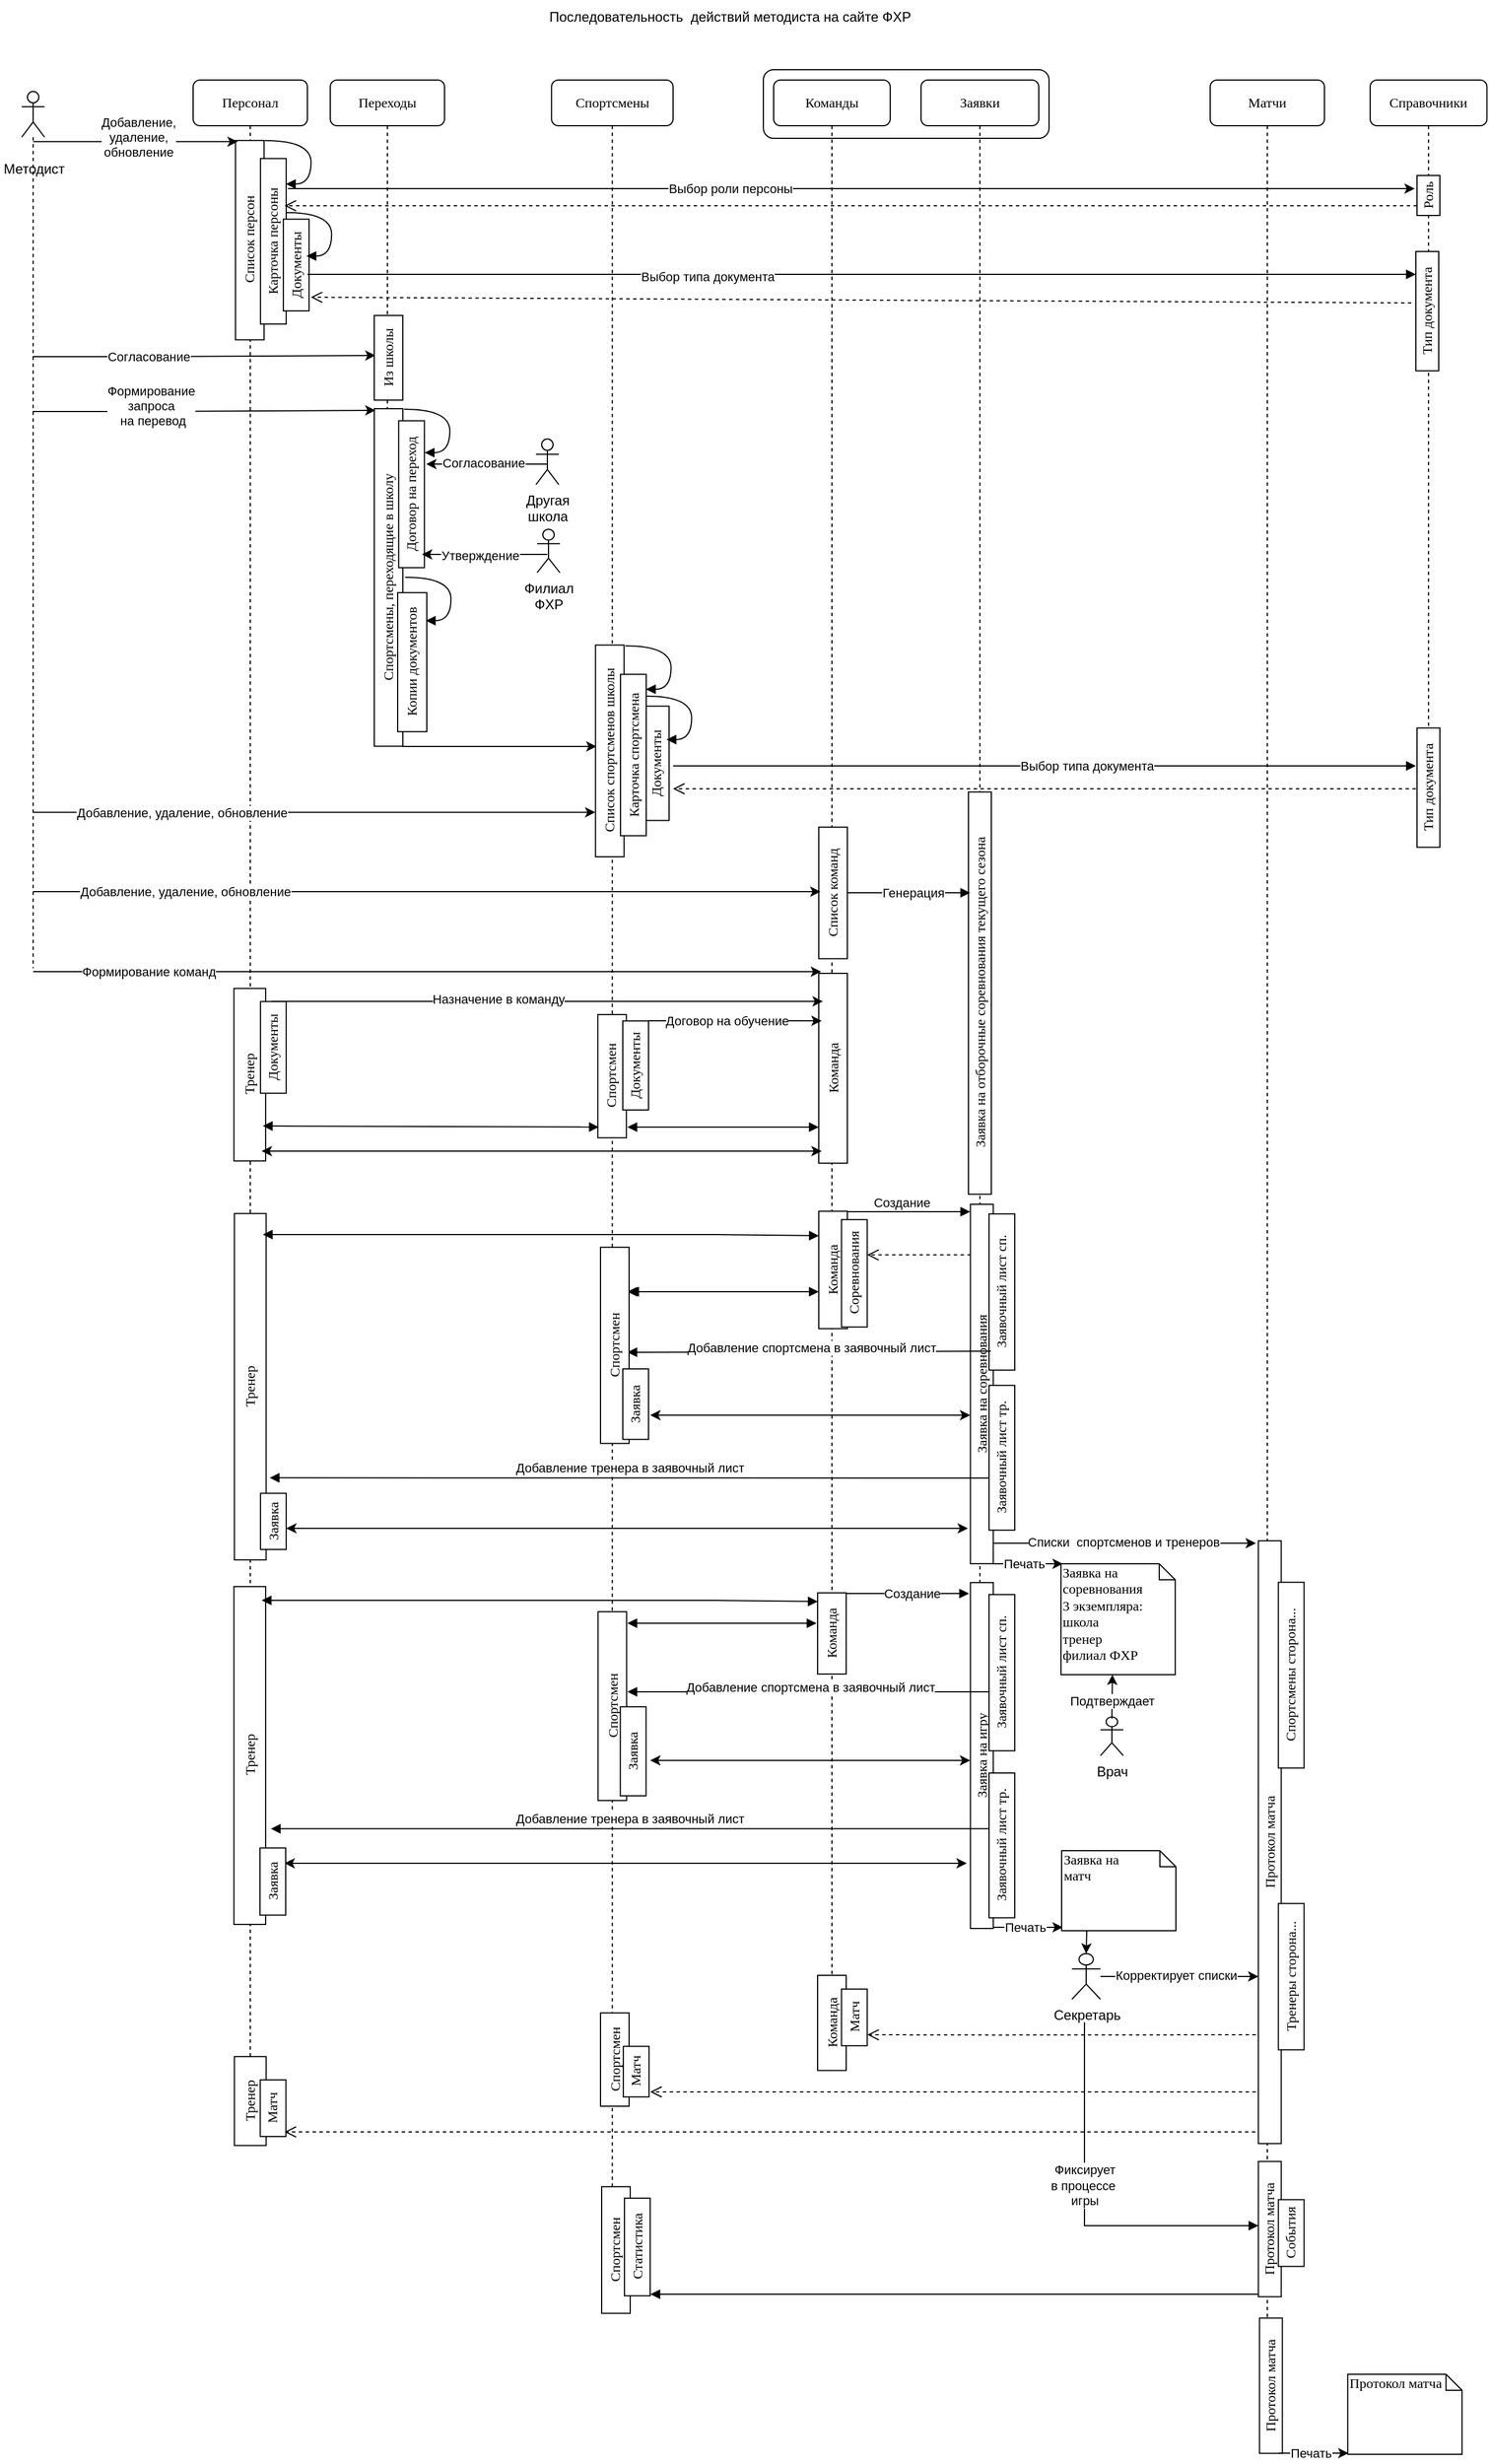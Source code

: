 <mxfile version="22.0.1" type="github">
  <diagram name="Page-1" id="13e1069c-82ec-6db2-03f1-153e76fe0fe0">
    <mxGraphModel dx="2134" dy="734" grid="1" gridSize="10" guides="1" tooltips="1" connect="1" arrows="1" fold="1" page="1" pageScale="1" pageWidth="1100" pageHeight="850" background="none" math="0" shadow="0">
      <root>
        <mxCell id="0" />
        <mxCell id="1" parent="0" />
        <mxCell id="9SHDzmh_qrSMF86yC2MF-197" value="" style="rounded=1;whiteSpace=wrap;html=1;" vertex="1" parent="1">
          <mxGeometry x="-31" y="82" width="250" height="60" as="geometry" />
        </mxCell>
        <mxCell id="7baba1c4bc27f4b0-4" value="Команды" style="shape=umlLifeline;perimeter=lifelinePerimeter;whiteSpace=wrap;html=1;container=1;collapsible=0;recursiveResize=0;outlineConnect=0;rounded=1;shadow=0;comic=0;labelBackgroundColor=none;strokeWidth=1;fontFamily=Verdana;fontSize=12;align=center;" parent="1" vertex="1">
          <mxGeometry x="-22" y="91" width="102" height="1737" as="geometry" />
        </mxCell>
        <mxCell id="7baba1c4bc27f4b0-22" value="Команда" style="html=1;points=[];perimeter=orthogonalPerimeter;rounded=0;shadow=0;comic=0;labelBackgroundColor=none;strokeWidth=1;fontFamily=Verdana;fontSize=12;align=center;direction=north;rotation=-90;" parent="7baba1c4bc27f4b0-4" vertex="1">
          <mxGeometry x="-31.04" y="852.03" width="166.09" height="25" as="geometry" />
        </mxCell>
        <mxCell id="9SHDzmh_qrSMF86yC2MF-105" value="Список команд" style="html=1;points=[];perimeter=orthogonalPerimeter;rounded=0;shadow=0;comic=0;labelBackgroundColor=none;strokeWidth=1;fontFamily=Verdana;fontSize=12;align=center;direction=north;rotation=-90;" vertex="1" parent="7baba1c4bc27f4b0-4">
          <mxGeometry x="-5.52" y="698.64" width="115.07" height="25" as="geometry" />
        </mxCell>
        <mxCell id="9SHDzmh_qrSMF86yC2MF-112" value="Команда" style="html=1;points=[];perimeter=orthogonalPerimeter;rounded=0;shadow=0;comic=0;labelBackgroundColor=none;strokeWidth=1;fontFamily=Verdana;fontSize=12;align=center;direction=north;rotation=-90;" vertex="1" parent="7baba1c4bc27f4b0-4">
          <mxGeometry x="0.66" y="1028.45" width="102.7" height="25" as="geometry" />
        </mxCell>
        <mxCell id="9SHDzmh_qrSMF86yC2MF-113" value="Создание" style="html=1;verticalAlign=bottom;endArrow=block;curved=0;rounded=0;" edge="1" parent="7baba1c4bc27f4b0-4">
          <mxGeometry x="-0.111" y="-1" width="80" relative="1" as="geometry">
            <mxPoint x="64" y="990" as="sourcePoint" />
            <mxPoint x="172" y="990" as="targetPoint" />
            <mxPoint as="offset" />
          </mxGeometry>
        </mxCell>
        <mxCell id="9SHDzmh_qrSMF86yC2MF-124" value="" style="endArrow=classic;startArrow=classic;html=1;rounded=0;" edge="1" parent="7baba1c4bc27f4b0-4">
          <mxGeometry width="50" height="50" relative="1" as="geometry">
            <mxPoint x="-108" y="1168" as="sourcePoint" />
            <mxPoint x="172" y="1168" as="targetPoint" />
          </mxGeometry>
        </mxCell>
        <mxCell id="9SHDzmh_qrSMF86yC2MF-126" value="" style="endArrow=classic;startArrow=classic;html=1;rounded=0;" edge="1" parent="7baba1c4bc27f4b0-4">
          <mxGeometry width="50" height="50" relative="1" as="geometry">
            <mxPoint x="-426.555" y="1267" as="sourcePoint" />
            <mxPoint x="170" y="1267" as="targetPoint" />
          </mxGeometry>
        </mxCell>
        <mxCell id="9SHDzmh_qrSMF86yC2MF-131" value="Команда" style="html=1;points=[];perimeter=orthogonalPerimeter;rounded=0;shadow=0;comic=0;labelBackgroundColor=none;strokeWidth=1;fontFamily=Verdana;fontSize=12;align=center;direction=north;rotation=-90;" vertex="1" parent="7baba1c4bc27f4b0-4">
          <mxGeometry x="15.47" y="1346.44" width="71.04" height="25" as="geometry" />
        </mxCell>
        <mxCell id="9SHDzmh_qrSMF86yC2MF-133" value="Создание" style="html=1;verticalAlign=bottom;endArrow=block;curved=0;rounded=0;" edge="1" parent="7baba1c4bc27f4b0-4">
          <mxGeometry x="0.074" y="-9" width="80" relative="1" as="geometry">
            <mxPoint x="63" y="1324" as="sourcePoint" />
            <mxPoint x="171" y="1324" as="targetPoint" />
            <mxPoint as="offset" />
          </mxGeometry>
        </mxCell>
        <mxCell id="9SHDzmh_qrSMF86yC2MF-164" value="Команда" style="html=1;points=[];perimeter=orthogonalPerimeter;rounded=0;shadow=0;comic=0;labelBackgroundColor=none;strokeWidth=1;fontFamily=Verdana;fontSize=12;align=center;direction=north;rotation=-90;" vertex="1" parent="7baba1c4bc27f4b0-4">
          <mxGeometry x="9.37" y="1687.12" width="83.25" height="25" as="geometry" />
        </mxCell>
        <mxCell id="9SHDzmh_qrSMF86yC2MF-165" value="&lt;div style=&quot;direction: ltr;&quot;&gt;&lt;span style=&quot;background-color: initial;&quot;&gt;Матч&lt;/span&gt;&lt;/div&gt;" style="html=1;points=[];perimeter=orthogonalPerimeter;rounded=0;shadow=0;comic=0;labelBackgroundColor=none;strokeWidth=1;fontFamily=Verdana;fontSize=12;align=center;direction=west;rotation=-90;" vertex="1" parent="7baba1c4bc27f4b0-4">
          <mxGeometry x="45.84" y="1683.59" width="49.55" height="22.5" as="geometry" />
        </mxCell>
        <mxCell id="9SHDzmh_qrSMF86yC2MF-178" value="" style="html=1;verticalAlign=bottom;endArrow=block;curved=0;rounded=0;" edge="1" parent="7baba1c4bc27f4b0-4" source="7baba1c4bc27f4b0-5">
          <mxGeometry width="80" relative="1" as="geometry">
            <mxPoint x="45.84" y="1937" as="sourcePoint" />
            <mxPoint x="-107.845" y="1937" as="targetPoint" />
          </mxGeometry>
        </mxCell>
        <mxCell id="9SHDzmh_qrSMF86yC2MF-179" value="&lt;div style=&quot;direction: ltr;&quot;&gt;&lt;span style=&quot;background-color: initial;&quot;&gt;Соревнования&lt;/span&gt;&lt;/div&gt;" style="html=1;points=[];perimeter=orthogonalPerimeter;rounded=0;shadow=0;comic=0;labelBackgroundColor=none;strokeWidth=1;fontFamily=Verdana;fontSize=12;align=center;direction=west;rotation=-90;" vertex="1" parent="7baba1c4bc27f4b0-4">
          <mxGeometry x="23.64" y="1032.64" width="93.96" height="22.5" as="geometry" />
        </mxCell>
        <mxCell id="9SHDzmh_qrSMF86yC2MF-190" value="" style="html=1;verticalAlign=bottom;endArrow=open;dashed=1;endSize=8;curved=0;rounded=0;" edge="1" parent="7baba1c4bc27f4b0-4" target="9SHDzmh_qrSMF86yC2MF-179">
          <mxGeometry relative="1" as="geometry">
            <mxPoint x="172.62" y="1027.79" as="sourcePoint" />
            <mxPoint x="92.62" y="1027.79" as="targetPoint" />
          </mxGeometry>
        </mxCell>
        <mxCell id="7baba1c4bc27f4b0-5" value="Матчи" style="shape=umlLifeline;perimeter=lifelinePerimeter;whiteSpace=wrap;html=1;container=1;collapsible=0;recursiveResize=0;outlineConnect=0;rounded=1;shadow=0;comic=0;labelBackgroundColor=none;strokeWidth=1;fontFamily=Verdana;fontSize=12;align=center;" parent="1" vertex="1">
          <mxGeometry x="360" y="91" width="100" height="2047" as="geometry" />
        </mxCell>
        <mxCell id="9SHDzmh_qrSMF86yC2MF-148" value="Протокол матча" style="html=1;points=[];perimeter=orthogonalPerimeter;rounded=0;shadow=0;comic=0;labelBackgroundColor=none;strokeWidth=1;fontFamily=Verdana;fontSize=12;align=center;rotation=-90;" vertex="1" parent="7baba1c4bc27f4b0-5">
          <mxGeometry x="-211.47" y="1531.54" width="527.31" height="20" as="geometry" />
        </mxCell>
        <mxCell id="9SHDzmh_qrSMF86yC2MF-149" value="&lt;div style=&quot;direction: ltr;&quot;&gt;&lt;span style=&quot;background-color: initial;&quot;&gt;Тренеры сторона...&lt;/span&gt;&lt;/div&gt;" style="html=1;points=[];perimeter=orthogonalPerimeter;rounded=0;shadow=0;comic=0;labelBackgroundColor=none;strokeWidth=1;fontFamily=Verdana;fontSize=12;align=center;direction=west;rotation=-90;" vertex="1" parent="7baba1c4bc27f4b0-5">
          <mxGeometry x="6.94" y="1647.94" width="128" height="22.5" as="geometry" />
        </mxCell>
        <mxCell id="9SHDzmh_qrSMF86yC2MF-150" value="&lt;div style=&quot;direction: ltr;&quot;&gt;Спортсмены сторона...&lt;/div&gt;" style="html=1;points=[];perimeter=orthogonalPerimeter;rounded=0;shadow=0;comic=0;labelBackgroundColor=none;strokeWidth=1;fontFamily=Verdana;fontSize=12;align=center;direction=west;rotation=-90;" vertex="1" parent="7baba1c4bc27f4b0-5">
          <mxGeometry x="-10.3" y="1384.18" width="162.47" height="22.5" as="geometry" />
        </mxCell>
        <mxCell id="9SHDzmh_qrSMF86yC2MF-173" value="Протокол матча" style="html=1;points=[];perimeter=orthogonalPerimeter;rounded=0;shadow=0;comic=0;labelBackgroundColor=none;strokeWidth=1;fontFamily=Verdana;fontSize=12;align=center;rotation=-90;" vertex="1" parent="7baba1c4bc27f4b0-5">
          <mxGeometry x="-6.99" y="1870.01" width="118.37" height="20" as="geometry" />
        </mxCell>
        <mxCell id="9SHDzmh_qrSMF86yC2MF-174" value="&lt;div style=&quot;direction: ltr;&quot;&gt;&lt;span style=&quot;background-color: initial;&quot;&gt;События&lt;/span&gt;&lt;/div&gt;" style="html=1;points=[];perimeter=orthogonalPerimeter;rounded=0;shadow=0;comic=0;labelBackgroundColor=none;strokeWidth=1;fontFamily=Verdana;fontSize=12;align=center;direction=west;rotation=-90;" vertex="1" parent="7baba1c4bc27f4b0-5">
          <mxGeometry x="41.74" y="1872.21" width="58.41" height="22.5" as="geometry" />
        </mxCell>
        <mxCell id="9SHDzmh_qrSMF86yC2MF-191" value="Протокол матча" style="html=1;points=[];perimeter=orthogonalPerimeter;rounded=0;shadow=0;comic=0;labelBackgroundColor=none;strokeWidth=1;fontFamily=Verdana;fontSize=12;align=center;rotation=-90;" vertex="1" parent="7baba1c4bc27f4b0-5">
          <mxGeometry x="-6.0" y="2007" width="118.37" height="20" as="geometry" />
        </mxCell>
        <mxCell id="7baba1c4bc27f4b0-6" value="Справочники" style="shape=umlLifeline;perimeter=lifelinePerimeter;whiteSpace=wrap;html=1;container=1;collapsible=0;recursiveResize=0;outlineConnect=0;rounded=1;shadow=0;comic=0;labelBackgroundColor=none;strokeWidth=1;fontFamily=Verdana;fontSize=12;align=center;" parent="1" vertex="1">
          <mxGeometry x="500" y="91" width="102.2" height="667" as="geometry" />
        </mxCell>
        <mxCell id="9SHDzmh_qrSMF86yC2MF-11" value="Роль" style="html=1;points=[];perimeter=orthogonalPerimeter;rounded=0;shadow=0;comic=0;labelBackgroundColor=none;strokeWidth=1;fontFamily=Verdana;fontSize=12;align=center;rotation=-90;" vertex="1" parent="7baba1c4bc27f4b0-6">
          <mxGeometry x="33.5" y="91" width="35" height="20" as="geometry" />
        </mxCell>
        <mxCell id="9SHDzmh_qrSMF86yC2MF-96" value="Тип документа" style="html=1;points=[];perimeter=orthogonalPerimeter;rounded=0;shadow=0;comic=0;labelBackgroundColor=none;strokeWidth=1;fontFamily=Verdana;fontSize=12;align=center;rotation=-90;" vertex="1" parent="7baba1c4bc27f4b0-6">
          <mxGeometry x="-2.18" y="192.2" width="104.38" height="20" as="geometry" />
        </mxCell>
        <mxCell id="7baba1c4bc27f4b0-8" value="Персонал" style="shape=umlLifeline;perimeter=lifelinePerimeter;whiteSpace=wrap;html=1;container=1;collapsible=0;recursiveResize=0;outlineConnect=0;rounded=1;shadow=0;comic=0;labelBackgroundColor=none;strokeWidth=1;fontFamily=Verdana;fontSize=12;align=center;" parent="1" vertex="1">
          <mxGeometry x="-530" y="91" width="100" height="1797" as="geometry" />
        </mxCell>
        <mxCell id="9SHDzmh_qrSMF86yC2MF-28" value="&lt;div style=&quot;direction: ltr;&quot;&gt;&lt;span style=&quot;background-color: initial;&quot;&gt;Список персон&lt;/span&gt;&lt;/div&gt;" style="html=1;points=[];perimeter=orthogonalPerimeter;rounded=0;shadow=0;comic=0;labelBackgroundColor=none;strokeWidth=1;fontFamily=Verdana;fontSize=12;align=center;direction=west;rotation=-90;" vertex="1" parent="7baba1c4bc27f4b0-8">
          <mxGeometry x="-37.6" y="127.58" width="174.38" height="25" as="geometry" />
        </mxCell>
        <mxCell id="9SHDzmh_qrSMF86yC2MF-29" value="&lt;div style=&quot;direction: ltr;&quot;&gt;&lt;span style=&quot;background-color: initial;&quot;&gt;Карточка персоны&lt;/span&gt;&lt;/div&gt;" style="html=1;points=[];perimeter=orthogonalPerimeter;rounded=0;shadow=0;comic=0;labelBackgroundColor=none;strokeWidth=1;fontFamily=Verdana;fontSize=12;align=center;direction=west;rotation=-90;" vertex="1" parent="7baba1c4bc27f4b0-8">
          <mxGeometry x="-2.19" y="129.82" width="144.76" height="22.5" as="geometry" />
        </mxCell>
        <mxCell id="9SHDzmh_qrSMF86yC2MF-30" value="&lt;div style=&quot;direction: ltr;&quot;&gt;&lt;span style=&quot;background-color: initial;&quot;&gt;Документы&lt;/span&gt;&lt;/div&gt;" style="html=1;points=[];perimeter=orthogonalPerimeter;rounded=0;shadow=0;comic=0;labelBackgroundColor=none;strokeWidth=1;fontFamily=Verdana;fontSize=12;align=center;direction=west;rotation=-90;" vertex="1" parent="7baba1c4bc27f4b0-8">
          <mxGeometry x="50.1" y="150.6" width="80.2" height="22.5" as="geometry" />
        </mxCell>
        <mxCell id="9SHDzmh_qrSMF86yC2MF-31" value="" style="html=1;verticalAlign=bottom;endArrow=block;labelBackgroundColor=none;fontFamily=Verdana;fontSize=12;elbow=vertical;edgeStyle=orthogonalEdgeStyle;curved=1;" edge="1" parent="7baba1c4bc27f4b0-8">
          <mxGeometry relative="1" as="geometry">
            <mxPoint x="62.82" y="53" as="sourcePoint" />
            <mxPoint x="81.2" y="91" as="targetPoint" />
            <Array as="points">
              <mxPoint x="103.2" y="53" />
              <mxPoint x="103.2" y="91" />
            </Array>
          </mxGeometry>
        </mxCell>
        <mxCell id="9SHDzmh_qrSMF86yC2MF-32" value="" style="html=1;verticalAlign=bottom;endArrow=block;labelBackgroundColor=none;fontFamily=Verdana;fontSize=12;elbow=vertical;edgeStyle=orthogonalEdgeStyle;curved=1;" edge="1" parent="7baba1c4bc27f4b0-8">
          <mxGeometry relative="1" as="geometry">
            <mxPoint x="81.2" y="116" as="sourcePoint" />
            <mxPoint x="99.2" y="154" as="targetPoint" />
            <Array as="points">
              <mxPoint x="121.2" y="116" />
              <mxPoint x="121.2" y="154" />
            </Array>
          </mxGeometry>
        </mxCell>
        <mxCell id="9SHDzmh_qrSMF86yC2MF-8" value="" style="endArrow=classic;html=1;rounded=0;entryX=0.258;entryY=1.18;entryDx=0;entryDy=0;entryPerimeter=0;" edge="1" parent="7baba1c4bc27f4b0-8">
          <mxGeometry width="50" height="50" relative="1" as="geometry">
            <mxPoint x="-140.5" y="242" as="sourcePoint" />
            <mxPoint x="159.58" y="240.974" as="targetPoint" />
            <Array as="points">
              <mxPoint x="-54.43" y="242" />
            </Array>
          </mxGeometry>
        </mxCell>
        <mxCell id="9SHDzmh_qrSMF86yC2MF-9" value="Согласование" style="edgeLabel;html=1;align=center;verticalAlign=middle;resizable=0;points=[];" vertex="1" connectable="0" parent="9SHDzmh_qrSMF86yC2MF-8">
          <mxGeometry x="-0.572" y="1" relative="1" as="geometry">
            <mxPoint x="37" y="1" as="offset" />
          </mxGeometry>
        </mxCell>
        <mxCell id="7baba1c4bc27f4b0-37" value="Тренер" style="html=1;points=[];perimeter=orthogonalPerimeter;rounded=0;shadow=0;comic=0;labelBackgroundColor=none;strokeWidth=1;fontFamily=Verdana;fontSize=12;align=center;rotation=-90;" parent="7baba1c4bc27f4b0-8" vertex="1">
          <mxGeometry x="-25.86" y="856.28" width="150.91" height="27.73" as="geometry" />
        </mxCell>
        <mxCell id="9SHDzmh_qrSMF86yC2MF-116" value="Тренер" style="html=1;points=[];perimeter=orthogonalPerimeter;rounded=0;shadow=0;comic=0;labelBackgroundColor=none;strokeWidth=1;fontFamily=Verdana;fontSize=12;align=center;rotation=-90;" vertex="1" parent="7baba1c4bc27f4b0-8">
          <mxGeometry x="-101.49" y="1129.24" width="302.97" height="27.73" as="geometry" />
        </mxCell>
        <mxCell id="9SHDzmh_qrSMF86yC2MF-125" value="&lt;div style=&quot;direction: ltr;&quot;&gt;&lt;span style=&quot;background-color: initial;&quot;&gt;Заявка&lt;/span&gt;&lt;/div&gt;" style="html=1;points=[];perimeter=orthogonalPerimeter;rounded=0;shadow=0;comic=0;labelBackgroundColor=none;strokeWidth=1;fontFamily=Verdana;fontSize=12;align=center;direction=west;rotation=-90;" vertex="1" parent="7baba1c4bc27f4b0-8">
          <mxGeometry x="45.63" y="1249.63" width="49.13" height="22.5" as="geometry" />
        </mxCell>
        <mxCell id="9SHDzmh_qrSMF86yC2MF-168" value="Тренер" style="html=1;points=[];perimeter=orthogonalPerimeter;rounded=0;shadow=0;comic=0;labelBackgroundColor=none;strokeWidth=1;fontFamily=Verdana;fontSize=12;align=center;rotation=-90;" vertex="1" parent="7baba1c4bc27f4b0-8">
          <mxGeometry x="11.12" y="1754.12" width="77.77" height="27.73" as="geometry" />
        </mxCell>
        <mxCell id="9SHDzmh_qrSMF86yC2MF-169" value="&lt;div style=&quot;direction: ltr;&quot;&gt;&lt;span style=&quot;background-color: initial;&quot;&gt;Матч&lt;/span&gt;&lt;/div&gt;" style="html=1;points=[];perimeter=orthogonalPerimeter;rounded=0;shadow=0;comic=0;labelBackgroundColor=none;strokeWidth=1;fontFamily=Verdana;fontSize=12;align=center;direction=west;rotation=-90;" vertex="1" parent="7baba1c4bc27f4b0-8">
          <mxGeometry x="45.21" y="1763" width="49.55" height="22.5" as="geometry" />
        </mxCell>
        <mxCell id="9SHDzmh_qrSMF86yC2MF-10" value="" style="endArrow=classic;html=1;rounded=0;entryX=0.671;entryY=-0.1;entryDx=0;entryDy=0;entryPerimeter=0;" edge="1" parent="1" target="9SHDzmh_qrSMF86yC2MF-11">
          <mxGeometry width="50" height="50" relative="1" as="geometry">
            <mxPoint x="-447" y="186" as="sourcePoint" />
            <mxPoint x="213" y="186" as="targetPoint" />
            <Array as="points">
              <mxPoint x="-253" y="186" />
            </Array>
          </mxGeometry>
        </mxCell>
        <mxCell id="9SHDzmh_qrSMF86yC2MF-199" value="Выбор роли персоны" style="edgeLabel;html=1;align=center;verticalAlign=middle;resizable=0;points=[];" vertex="1" connectable="0" parent="9SHDzmh_qrSMF86yC2MF-10">
          <mxGeometry x="-0.215" relative="1" as="geometry">
            <mxPoint as="offset" />
          </mxGeometry>
        </mxCell>
        <mxCell id="9SHDzmh_qrSMF86yC2MF-5" value="" style="endArrow=classic;html=1;rounded=0;entryX=0.006;entryY=0.923;entryDx=0;entryDy=0;entryPerimeter=0;" edge="1" parent="1" source="9SHDzmh_qrSMF86yC2MF-56" target="9SHDzmh_qrSMF86yC2MF-28">
          <mxGeometry width="50" height="50" relative="1" as="geometry">
            <mxPoint x="-790" y="291" as="sourcePoint" />
            <mxPoint x="-500" y="145.71" as="targetPoint" />
          </mxGeometry>
        </mxCell>
        <mxCell id="9SHDzmh_qrSMF86yC2MF-6" value="Добавление,&lt;br&gt;удаление,&lt;br&gt;обновление" style="edgeLabel;html=1;align=center;verticalAlign=middle;resizable=0;points=[];" vertex="1" connectable="0" parent="9SHDzmh_qrSMF86yC2MF-5">
          <mxGeometry x="-0.572" y="1" relative="1" as="geometry">
            <mxPoint x="53" y="-3" as="offset" />
          </mxGeometry>
        </mxCell>
        <mxCell id="7baba1c4bc27f4b0-2" value="Переходы" style="shape=umlLifeline;perimeter=lifelinePerimeter;whiteSpace=wrap;html=1;container=1;collapsible=0;recursiveResize=0;outlineConnect=0;rounded=1;shadow=0;comic=0;labelBackgroundColor=none;strokeWidth=1;fontFamily=Verdana;fontSize=12;align=center;" parent="1" vertex="1">
          <mxGeometry x="-410" y="91" width="100" height="580" as="geometry" />
        </mxCell>
        <mxCell id="7baba1c4bc27f4b0-10" value="&lt;div style=&quot;direction: ltr;&quot;&gt;&lt;span style=&quot;background-color: initial;&quot;&gt;Спортсмены, переходящие в школу&lt;/span&gt;&lt;/div&gt;" style="html=1;points=[];perimeter=orthogonalPerimeter;rounded=0;shadow=0;comic=0;labelBackgroundColor=none;strokeWidth=1;fontFamily=Verdana;fontSize=12;align=center;direction=west;rotation=-90;" parent="7baba1c4bc27f4b0-2" vertex="1">
          <mxGeometry x="-96.6" y="422.66" width="295.26" height="25" as="geometry" />
        </mxCell>
        <mxCell id="9SHDzmh_qrSMF86yC2MF-18" value="&lt;div style=&quot;direction: ltr;&quot;&gt;&lt;span style=&quot;background-color: initial;&quot;&gt;Договор на переход&lt;/span&gt;&lt;/div&gt;" style="html=1;points=[];perimeter=orthogonalPerimeter;rounded=0;shadow=0;comic=0;labelBackgroundColor=none;strokeWidth=1;fontFamily=Verdana;fontSize=12;align=center;direction=west;rotation=-90;" vertex="1" parent="7baba1c4bc27f4b0-2">
          <mxGeometry x="6.88" y="351.13" width="128.5" height="22.5" as="geometry" />
        </mxCell>
        <mxCell id="9SHDzmh_qrSMF86yC2MF-48" value="&lt;div style=&quot;direction: ltr;&quot;&gt;&lt;span style=&quot;background-color: initial;&quot;&gt;Из школы&lt;/span&gt;&lt;/div&gt;" style="html=1;points=[];perimeter=orthogonalPerimeter;rounded=0;shadow=0;comic=0;labelBackgroundColor=none;strokeWidth=1;fontFamily=Verdana;fontSize=12;align=center;direction=west;rotation=-90;" vertex="1" parent="7baba1c4bc27f4b0-2">
          <mxGeometry x="13.97" y="230.49" width="74.07" height="25" as="geometry" />
        </mxCell>
        <mxCell id="9SHDzmh_qrSMF86yC2MF-20" value="&lt;div style=&quot;direction: ltr;&quot;&gt;&lt;span style=&quot;background-color: initial;&quot;&gt;Копии&amp;nbsp;&lt;/span&gt;&lt;span style=&quot;background-color: initial;&quot;&gt;документов&lt;/span&gt;&lt;/div&gt;" style="html=1;points=[];perimeter=orthogonalPerimeter;rounded=0;shadow=0;comic=0;labelBackgroundColor=none;strokeWidth=1;fontFamily=Verdana;fontSize=12;align=center;direction=west;rotation=-90;" vertex="1" parent="7baba1c4bc27f4b0-2">
          <mxGeometry x="10.93" y="496.51" width="121.63" height="25.49" as="geometry" />
        </mxCell>
        <mxCell id="9SHDzmh_qrSMF86yC2MF-26" value="" style="html=1;verticalAlign=bottom;endArrow=block;labelBackgroundColor=none;fontFamily=Verdana;fontSize=12;elbow=vertical;edgeStyle=orthogonalEdgeStyle;curved=1;" edge="1" parent="1">
          <mxGeometry relative="1" as="geometry">
            <mxPoint x="-345.37" y="379" as="sourcePoint" />
            <mxPoint x="-327.37" y="417" as="targetPoint" />
            <Array as="points">
              <mxPoint x="-305.37" y="379" />
              <mxPoint x="-305.37" y="417" />
            </Array>
          </mxGeometry>
        </mxCell>
        <mxCell id="9SHDzmh_qrSMF86yC2MF-27" value="" style="html=1;verticalAlign=bottom;endArrow=block;labelBackgroundColor=none;fontFamily=Verdana;fontSize=12;elbow=vertical;edgeStyle=orthogonalEdgeStyle;curved=1;" edge="1" parent="1">
          <mxGeometry relative="1" as="geometry">
            <mxPoint x="-344.37" y="526" as="sourcePoint" />
            <mxPoint x="-326.37" y="564" as="targetPoint" />
            <Array as="points">
              <mxPoint x="-304.37" y="526" />
              <mxPoint x="-304.37" y="564" />
            </Array>
          </mxGeometry>
        </mxCell>
        <mxCell id="9SHDzmh_qrSMF86yC2MF-56" value="" style="shape=umlLifeline;perimeter=lifelinePerimeter;whiteSpace=wrap;html=1;container=1;dropTarget=0;collapsible=0;recursiveResize=0;outlineConnect=0;portConstraint=eastwest;newEdgeStyle={&quot;curved&quot;:0,&quot;rounded&quot;:0};participant=umlActor;" vertex="1" parent="1">
          <mxGeometry x="-680" y="101" width="20" height="767" as="geometry" />
        </mxCell>
        <mxCell id="9SHDzmh_qrSMF86yC2MF-53" value="" style="endArrow=classic;html=1;rounded=0;entryX=0.258;entryY=1.18;entryDx=0;entryDy=0;entryPerimeter=0;" edge="1" parent="1">
          <mxGeometry width="50" height="50" relative="1" as="geometry">
            <mxPoint x="-670.5" y="381" as="sourcePoint" />
            <mxPoint x="-370.42" y="379.974" as="targetPoint" />
            <Array as="points">
              <mxPoint x="-584.43" y="381" />
            </Array>
          </mxGeometry>
        </mxCell>
        <mxCell id="9SHDzmh_qrSMF86yC2MF-54" value="Формирование&lt;br&gt;запроса&lt;br&gt;&amp;nbsp;на перевод" style="edgeLabel;html=1;align=center;verticalAlign=middle;resizable=0;points=[];" vertex="1" connectable="0" parent="9SHDzmh_qrSMF86yC2MF-53">
          <mxGeometry x="-0.572" y="1" relative="1" as="geometry">
            <mxPoint x="39" y="-4" as="offset" />
          </mxGeometry>
        </mxCell>
        <mxCell id="9SHDzmh_qrSMF86yC2MF-57" style="edgeStyle=orthogonalEdgeStyle;rounded=0;orthogonalLoop=1;jettySize=auto;html=1;exitX=0.5;exitY=0.5;exitDx=0;exitDy=0;exitPerimeter=0;" edge="1" parent="1" source="9SHDzmh_qrSMF86yC2MF-2">
          <mxGeometry relative="1" as="geometry">
            <mxPoint x="-220" y="411" as="sourcePoint" />
            <mxPoint x="-326" y="427" as="targetPoint" />
            <Array as="points">
              <mxPoint x="-220" y="427" />
            </Array>
          </mxGeometry>
        </mxCell>
        <mxCell id="9SHDzmh_qrSMF86yC2MF-62" value="Согласование" style="edgeLabel;html=1;align=center;verticalAlign=middle;resizable=0;points=[];" vertex="1" connectable="0" parent="9SHDzmh_qrSMF86yC2MF-57">
          <mxGeometry x="0.189" relative="1" as="geometry">
            <mxPoint x="6" y="-1" as="offset" />
          </mxGeometry>
        </mxCell>
        <mxCell id="9SHDzmh_qrSMF86yC2MF-63" value="" style="edgeStyle=orthogonalEdgeStyle;rounded=0;orthogonalLoop=1;jettySize=auto;html=1;" edge="1" parent="1">
          <mxGeometry relative="1" as="geometry">
            <mxPoint x="-220" y="506" as="sourcePoint" />
            <mxPoint x="-329.755" y="506" as="targetPoint" />
            <Array as="points">
              <mxPoint x="-291" y="506" />
              <mxPoint x="-291" y="506" />
            </Array>
          </mxGeometry>
        </mxCell>
        <mxCell id="9SHDzmh_qrSMF86yC2MF-64" value="Утверждение" style="edgeLabel;html=1;align=center;verticalAlign=middle;resizable=0;points=[];" vertex="1" connectable="0" parent="9SHDzmh_qrSMF86yC2MF-63">
          <mxGeometry x="0.075" y="1" relative="1" as="geometry">
            <mxPoint as="offset" />
          </mxGeometry>
        </mxCell>
        <mxCell id="9SHDzmh_qrSMF86yC2MF-66" value="" style="endArrow=classic;html=1;rounded=0;entryX=0.79;entryY=1.006;entryDx=0;entryDy=0;entryPerimeter=0;" edge="1" parent="1" source="9SHDzmh_qrSMF86yC2MF-56" target="9SHDzmh_qrSMF86yC2MF-40">
          <mxGeometry width="50" height="50" relative="1" as="geometry">
            <mxPoint x="-670.5" y="827" as="sourcePoint" />
            <mxPoint x="-170" y="827" as="targetPoint" />
          </mxGeometry>
        </mxCell>
        <mxCell id="9SHDzmh_qrSMF86yC2MF-68" value="Добавление, удаление, обновление" style="edgeLabel;html=1;align=center;verticalAlign=middle;resizable=0;points=[];" vertex="1" connectable="0" parent="9SHDzmh_qrSMF86yC2MF-66">
          <mxGeometry x="-0.474" relative="1" as="geometry">
            <mxPoint as="offset" />
          </mxGeometry>
        </mxCell>
        <mxCell id="9SHDzmh_qrSMF86yC2MF-70" value="" style="endArrow=classic;html=1;rounded=0;entryX=0.565;entryY=0.686;entryDx=0;entryDy=0;entryPerimeter=0;" edge="1" parent="1">
          <mxGeometry width="50" height="50" relative="1" as="geometry">
            <mxPoint x="-347" y="674" as="sourcePoint" />
            <mxPoint x="-177.01" y="674.046" as="targetPoint" />
          </mxGeometry>
        </mxCell>
        <mxCell id="9SHDzmh_qrSMF86yC2MF-71" value="Заявки" style="shape=umlLifeline;perimeter=lifelinePerimeter;whiteSpace=wrap;html=1;container=1;collapsible=0;recursiveResize=0;outlineConnect=0;rounded=1;shadow=0;comic=0;labelBackgroundColor=none;strokeWidth=1;fontFamily=Verdana;fontSize=12;align=center;" vertex="1" parent="1">
          <mxGeometry x="107" y="91" width="103" height="1569" as="geometry" />
        </mxCell>
        <mxCell id="9SHDzmh_qrSMF86yC2MF-111" value="Заявка на соревнования" style="html=1;points=[];perimeter=orthogonalPerimeter;rounded=0;shadow=0;comic=0;labelBackgroundColor=none;strokeWidth=1;fontFamily=Verdana;fontSize=12;align=center;rotation=-90;" vertex="1" parent="9SHDzmh_qrSMF86yC2MF-71">
          <mxGeometry x="-104" y="1130.71" width="314.39" height="20" as="geometry" />
        </mxCell>
        <mxCell id="9SHDzmh_qrSMF86yC2MF-108" value="Заявка на отборочные соревнования текущего сезона" style="html=1;points=[];perimeter=orthogonalPerimeter;rounded=0;shadow=0;comic=0;labelBackgroundColor=none;strokeWidth=1;fontFamily=Verdana;fontSize=12;align=center;rotation=-90;" vertex="1" parent="9SHDzmh_qrSMF86yC2MF-71">
          <mxGeometry x="-124.44" y="788.75" width="351.88" height="20" as="geometry" />
        </mxCell>
        <mxCell id="9SHDzmh_qrSMF86yC2MF-132" value="Заявка на игру" style="html=1;points=[];perimeter=orthogonalPerimeter;rounded=0;shadow=0;comic=0;labelBackgroundColor=none;strokeWidth=1;fontFamily=Verdana;fontSize=12;align=center;rotation=-90;" vertex="1" parent="9SHDzmh_qrSMF86yC2MF-71">
          <mxGeometry x="-98.09" y="1455.73" width="302.58" height="20" as="geometry" />
        </mxCell>
        <mxCell id="9SHDzmh_qrSMF86yC2MF-136" value="Добавление спортсмена в заявочный лист" style="html=1;verticalAlign=bottom;endArrow=block;curved=0;rounded=0;" edge="1" parent="9SHDzmh_qrSMF86yC2MF-71" source="9SHDzmh_qrSMF86yC2MF-202">
          <mxGeometry x="-0.01" y="5" width="80" relative="1" as="geometry">
            <mxPoint x="39.95" y="1410" as="sourcePoint" />
            <mxPoint x="-257" y="1410" as="targetPoint" />
            <mxPoint as="offset" />
          </mxGeometry>
        </mxCell>
        <mxCell id="9SHDzmh_qrSMF86yC2MF-143" value="" style="endArrow=classic;html=1;rounded=0;entryX=0.01;entryY=0.614;entryDx=0;entryDy=0;entryPerimeter=0;" edge="1" parent="9SHDzmh_qrSMF86yC2MF-71">
          <mxGeometry width="50" height="50" relative="1" as="geometry">
            <mxPoint x="63" y="1298" as="sourcePoint" />
            <mxPoint x="124" y="1298" as="targetPoint" />
          </mxGeometry>
        </mxCell>
        <mxCell id="9SHDzmh_qrSMF86yC2MF-144" value="Печать" style="edgeLabel;html=1;align=center;verticalAlign=middle;resizable=0;points=[];" vertex="1" connectable="0" parent="9SHDzmh_qrSMF86yC2MF-143">
          <mxGeometry x="0.016" relative="1" as="geometry">
            <mxPoint x="-4" as="offset" />
          </mxGeometry>
        </mxCell>
        <mxCell id="7baba1c4bc27f4b0-45" value="Заявка на соревнования&lt;br&gt;3 экземпляра:&lt;br&gt;школа&lt;br&gt;тренер&lt;br&gt;филиал ФХР" style="shape=note;whiteSpace=wrap;html=1;size=14;verticalAlign=top;align=left;spacingTop=-6;rounded=0;shadow=0;comic=0;labelBackgroundColor=none;strokeWidth=1;fontFamily=Verdana;fontSize=12" parent="9SHDzmh_qrSMF86yC2MF-71" vertex="1">
          <mxGeometry x="122.44" y="1298" width="100" height="97" as="geometry" />
        </mxCell>
        <mxCell id="9SHDzmh_qrSMF86yC2MF-201" value="&lt;div style=&quot;direction: ltr;&quot;&gt;&lt;span style=&quot;background-color: initial;&quot;&gt;Заявочный лист тр.&lt;/span&gt;&lt;/div&gt;" style="html=1;points=[];perimeter=orthogonalPerimeter;rounded=0;shadow=0;comic=0;labelBackgroundColor=none;strokeWidth=1;fontFamily=Verdana;fontSize=12;align=center;direction=west;rotation=-90;" vertex="1" parent="9SHDzmh_qrSMF86yC2MF-71">
          <mxGeometry x="7.41" y="1533.1" width="126.69" height="22.5" as="geometry" />
        </mxCell>
        <mxCell id="9SHDzmh_qrSMF86yC2MF-202" value="&lt;div style=&quot;direction: ltr;&quot;&gt;&lt;span style=&quot;background-color: initial;&quot;&gt;Заявочный лист сп.&lt;/span&gt;&lt;/div&gt;" style="html=1;points=[];perimeter=orthogonalPerimeter;rounded=0;shadow=0;comic=0;labelBackgroundColor=none;strokeWidth=1;fontFamily=Verdana;fontSize=12;align=center;direction=west;rotation=-90;" vertex="1" parent="9SHDzmh_qrSMF86yC2MF-71">
          <mxGeometry x="2.41" y="1382" width="136.69" height="22.5" as="geometry" />
        </mxCell>
        <mxCell id="9SHDzmh_qrSMF86yC2MF-204" value="&lt;div style=&quot;direction: ltr;&quot;&gt;&lt;span style=&quot;background-color: initial;&quot;&gt;Заявочный лист тр.&lt;/span&gt;&lt;/div&gt;" style="html=1;points=[];perimeter=orthogonalPerimeter;rounded=0;shadow=0;comic=0;labelBackgroundColor=none;strokeWidth=1;fontFamily=Verdana;fontSize=12;align=center;direction=west;rotation=-90;" vertex="1" parent="9SHDzmh_qrSMF86yC2MF-71">
          <mxGeometry x="7.41" y="1194" width="126.69" height="22.5" as="geometry" />
        </mxCell>
        <mxCell id="9SHDzmh_qrSMF86yC2MF-205" value="&lt;div style=&quot;direction: ltr;&quot;&gt;&lt;span style=&quot;background-color: initial;&quot;&gt;Заявочный лист сп.&lt;/span&gt;&lt;/div&gt;" style="html=1;points=[];perimeter=orthogonalPerimeter;rounded=0;shadow=0;comic=0;labelBackgroundColor=none;strokeWidth=1;fontFamily=Verdana;fontSize=12;align=center;direction=west;rotation=-90;" vertex="1" parent="9SHDzmh_qrSMF86yC2MF-71">
          <mxGeometry x="2.41" y="1049" width="136.69" height="22.5" as="geometry" />
        </mxCell>
        <mxCell id="9SHDzmh_qrSMF86yC2MF-39" value="Спортсмены" style="shape=umlLifeline;perimeter=lifelinePerimeter;whiteSpace=wrap;html=1;container=0;collapsible=0;recursiveResize=0;outlineConnect=0;rounded=1;shadow=0;comic=0;labelBackgroundColor=none;strokeWidth=1;fontFamily=Verdana;fontSize=12;align=center;" vertex="1" parent="1">
          <mxGeometry x="-216.37" y="91" width="106.37" height="1947" as="geometry" />
        </mxCell>
        <mxCell id="9SHDzmh_qrSMF86yC2MF-45" value="&lt;div style=&quot;direction: ltr;&quot;&gt;&lt;span style=&quot;background-color: initial;&quot;&gt;Документы&lt;/span&gt;&lt;/div&gt;" style="html=1;points=[];perimeter=orthogonalPerimeter;rounded=0;shadow=0;comic=0;labelBackgroundColor=none;strokeWidth=1;fontFamily=Verdana;fontSize=12;align=center;direction=west;rotation=-90;" vertex="1" parent="1">
          <mxGeometry x="-174.74" y="677.5" width="100" height="22.5" as="geometry" />
        </mxCell>
        <mxCell id="9SHDzmh_qrSMF86yC2MF-46" value="" style="html=1;verticalAlign=bottom;endArrow=block;labelBackgroundColor=none;fontFamily=Verdana;fontSize=12;elbow=vertical;edgeStyle=orthogonalEdgeStyle;curved=1;" edge="1" parent="1">
          <mxGeometry relative="1" as="geometry">
            <mxPoint x="-151.74" y="586" as="sourcePoint" />
            <mxPoint x="-133.74" y="624" as="targetPoint" />
            <Array as="points">
              <mxPoint x="-111.74" y="586" />
              <mxPoint x="-111.74" y="624" />
            </Array>
          </mxGeometry>
        </mxCell>
        <mxCell id="9SHDzmh_qrSMF86yC2MF-47" value="" style="html=1;verticalAlign=bottom;endArrow=block;labelBackgroundColor=none;fontFamily=Verdana;fontSize=12;elbow=vertical;edgeStyle=orthogonalEdgeStyle;curved=1;" edge="1" parent="1">
          <mxGeometry relative="1" as="geometry">
            <mxPoint x="-133.74" y="630" as="sourcePoint" />
            <mxPoint x="-115.74" y="668" as="targetPoint" />
            <Array as="points">
              <mxPoint x="-93.74" y="630" />
              <mxPoint x="-93.74" y="668" />
            </Array>
          </mxGeometry>
        </mxCell>
        <mxCell id="9SHDzmh_qrSMF86yC2MF-3" value="Филиал&lt;br&gt;ФХР" style="shape=umlActor;verticalLabelPosition=bottom;verticalAlign=top;html=1;outlineConnect=0;" vertex="1" parent="1">
          <mxGeometry x="-229" y="484" width="20" height="38" as="geometry" />
        </mxCell>
        <mxCell id="9SHDzmh_qrSMF86yC2MF-2" value="Другая&lt;br&gt;школа" style="shape=umlActor;verticalLabelPosition=bottom;verticalAlign=top;html=1;outlineConnect=0;" vertex="1" parent="1">
          <mxGeometry x="-230" y="405" width="20" height="40" as="geometry" />
        </mxCell>
        <mxCell id="9SHDzmh_qrSMF86yC2MF-40" value="&lt;div style=&quot;direction: ltr;&quot;&gt;&lt;span style=&quot;background-color: initial;&quot;&gt;Список спортсменов школы&lt;/span&gt;&lt;/div&gt;" style="html=1;points=[];perimeter=orthogonalPerimeter;rounded=0;shadow=0;comic=0;labelBackgroundColor=none;strokeWidth=1;fontFamily=Verdana;fontSize=12;align=center;direction=west;rotation=-90;" vertex="1" parent="1">
          <mxGeometry x="-257.97" y="665.4" width="185.21" height="25" as="geometry" />
        </mxCell>
        <mxCell id="9SHDzmh_qrSMF86yC2MF-43" value="&lt;div style=&quot;direction: ltr;&quot;&gt;&lt;span style=&quot;background-color: initial;&quot;&gt;Карточка спортсмена&lt;/span&gt;&lt;/div&gt;" style="html=1;points=[];perimeter=orthogonalPerimeter;rounded=0;shadow=0;comic=0;labelBackgroundColor=none;strokeWidth=1;fontFamily=Verdana;fontSize=12;align=center;direction=west;rotation=-90;" vertex="1" parent="1">
          <mxGeometry x="-215.37" y="670.25" width="141.25" height="22.5" as="geometry" />
        </mxCell>
        <mxCell id="9SHDzmh_qrSMF86yC2MF-74" value="" style="endArrow=classic;html=1;rounded=0;entryX=1.14;entryY=0.038;entryDx=0;entryDy=0;entryPerimeter=0;" edge="1" parent="1">
          <mxGeometry width="50" height="50" relative="1" as="geometry">
            <mxPoint x="-461.54" y="897.0" as="sourcePoint" />
            <mxPoint x="21.005" y="897.014" as="targetPoint" />
          </mxGeometry>
        </mxCell>
        <mxCell id="9SHDzmh_qrSMF86yC2MF-84" value="Назначение в команду" style="edgeLabel;html=1;align=center;verticalAlign=middle;resizable=0;points=[];" vertex="1" connectable="0" parent="9SHDzmh_qrSMF86yC2MF-74">
          <mxGeometry x="-0.177" y="2" relative="1" as="geometry">
            <mxPoint as="offset" />
          </mxGeometry>
        </mxCell>
        <mxCell id="9SHDzmh_qrSMF86yC2MF-80" value="&lt;div style=&quot;direction: ltr;&quot;&gt;&lt;span style=&quot;background-color: initial;&quot;&gt;Документы&lt;/span&gt;&lt;/div&gt;" style="html=1;points=[];perimeter=orthogonalPerimeter;rounded=0;shadow=0;comic=0;labelBackgroundColor=none;strokeWidth=1;fontFamily=Verdana;fontSize=12;align=center;direction=west;rotation=-90;" vertex="1" parent="1">
          <mxGeometry x="-499.91" y="926" width="80.2" height="22.5" as="geometry" />
        </mxCell>
        <mxCell id="9SHDzmh_qrSMF86yC2MF-82" value="" style="endArrow=classic;html=1;rounded=0;entryX=0.94;entryY=0.99;entryDx=0;entryDy=0;entryPerimeter=0;" edge="1" parent="1">
          <mxGeometry width="50" height="50" relative="1" as="geometry">
            <mxPoint x="-670" y="870.998" as="sourcePoint" />
            <mxPoint x="19.505" y="870.998" as="targetPoint" />
          </mxGeometry>
        </mxCell>
        <mxCell id="9SHDzmh_qrSMF86yC2MF-83" value="Формирование команд" style="edgeLabel;html=1;align=center;verticalAlign=middle;resizable=0;points=[];" vertex="1" connectable="0" parent="9SHDzmh_qrSMF86yC2MF-82">
          <mxGeometry x="-0.497" y="1" relative="1" as="geometry">
            <mxPoint x="-73" y="1" as="offset" />
          </mxGeometry>
        </mxCell>
        <mxCell id="9SHDzmh_qrSMF86yC2MF-87" value="&lt;div style=&quot;direction: ltr;&quot;&gt;Спортсмен&lt;/div&gt;" style="html=1;points=[];perimeter=orthogonalPerimeter;rounded=0;shadow=0;comic=0;labelBackgroundColor=none;strokeWidth=1;fontFamily=Verdana;fontSize=12;align=center;direction=west;rotation=-90;" vertex="1" parent="1">
          <mxGeometry x="-217.24" y="949.94" width="107.77" height="25" as="geometry" />
        </mxCell>
        <mxCell id="9SHDzmh_qrSMF86yC2MF-88" value="&lt;div style=&quot;direction: ltr;&quot;&gt;&lt;span style=&quot;background-color: initial;&quot;&gt;Документы&lt;/span&gt;&lt;/div&gt;" style="html=1;points=[];perimeter=orthogonalPerimeter;rounded=0;shadow=0;comic=0;labelBackgroundColor=none;strokeWidth=1;fontFamily=Verdana;fontSize=12;align=center;direction=west;rotation=-90;" vertex="1" parent="1">
          <mxGeometry x="-181.68" y="941.82" width="77.88" height="22.5" as="geometry" />
        </mxCell>
        <mxCell id="9SHDzmh_qrSMF86yC2MF-89" value="" style="endArrow=classic;html=1;rounded=0;entryX=0.94;entryY=0.517;entryDx=0;entryDy=0;entryPerimeter=0;exitX=0.242;exitY=-0.2;exitDx=0;exitDy=0;exitPerimeter=0;" edge="1" parent="1">
          <mxGeometry width="50" height="50" relative="1" as="geometry">
            <mxPoint x="-131.99" y="913.977" as="sourcePoint" />
            <mxPoint x="20.005" y="914.0" as="targetPoint" />
          </mxGeometry>
        </mxCell>
        <mxCell id="9SHDzmh_qrSMF86yC2MF-90" value="Договор на обучение" style="edgeLabel;html=1;align=center;verticalAlign=middle;resizable=0;points=[];" vertex="1" connectable="0" parent="9SHDzmh_qrSMF86yC2MF-89">
          <mxGeometry x="-0.092" y="-2" relative="1" as="geometry">
            <mxPoint y="-2" as="offset" />
          </mxGeometry>
        </mxCell>
        <mxCell id="9SHDzmh_qrSMF86yC2MF-91" value="" style="endArrow=block;startArrow=block;endFill=1;startFill=1;html=1;rounded=0;" edge="1" parent="1">
          <mxGeometry width="160" relative="1" as="geometry">
            <mxPoint x="-150" y="1007" as="sourcePoint" />
            <mxPoint x="17.5" y="1007" as="targetPoint" />
          </mxGeometry>
        </mxCell>
        <mxCell id="9SHDzmh_qrSMF86yC2MF-94" value="" style="endArrow=block;startArrow=block;endFill=1;startFill=1;html=1;rounded=0;entryX=0.913;entryY=0.966;entryDx=0;entryDy=0;entryPerimeter=0;" edge="1" parent="1" target="9SHDzmh_qrSMF86yC2MF-87">
          <mxGeometry width="160" relative="1" as="geometry">
            <mxPoint x="-469" y="1006" as="sourcePoint" />
            <mxPoint x="-180" y="1006" as="targetPoint" />
          </mxGeometry>
        </mxCell>
        <mxCell id="9SHDzmh_qrSMF86yC2MF-97" value="" style="html=1;verticalAlign=bottom;endArrow=block;curved=0;rounded=0;exitX=0.602;exitY=0.064;exitDx=0;exitDy=0;exitPerimeter=0;" edge="1" parent="1" source="9SHDzmh_qrSMF86yC2MF-30">
          <mxGeometry width="80" relative="1" as="geometry">
            <mxPoint y="391" as="sourcePoint" />
            <mxPoint x="540" y="261" as="targetPoint" />
          </mxGeometry>
        </mxCell>
        <mxCell id="9SHDzmh_qrSMF86yC2MF-200" value="Выбор типа документа" style="edgeLabel;html=1;align=center;verticalAlign=middle;resizable=0;points=[];" vertex="1" connectable="0" parent="9SHDzmh_qrSMF86yC2MF-97">
          <mxGeometry x="-0.278" y="-2" relative="1" as="geometry">
            <mxPoint as="offset" />
          </mxGeometry>
        </mxCell>
        <mxCell id="9SHDzmh_qrSMF86yC2MF-98" value="Тип документа" style="html=1;points=[];perimeter=orthogonalPerimeter;rounded=0;shadow=0;comic=0;labelBackgroundColor=none;strokeWidth=1;fontFamily=Verdana;fontSize=12;align=center;rotation=-90;" vertex="1" parent="1">
          <mxGeometry x="498.82" y="700" width="104.38" height="20" as="geometry" />
        </mxCell>
        <mxCell id="9SHDzmh_qrSMF86yC2MF-99" value="" style="html=1;verticalAlign=bottom;endArrow=open;dashed=1;endSize=8;curved=0;rounded=0;exitX=0.569;exitY=-0.201;exitDx=0;exitDy=0;exitPerimeter=0;entryX=0.851;entryY=-0.069;entryDx=0;entryDy=0;entryPerimeter=0;" edge="1" parent="1" source="9SHDzmh_qrSMF86yC2MF-96" target="9SHDzmh_qrSMF86yC2MF-30">
          <mxGeometry relative="1" as="geometry">
            <mxPoint x="80" y="421" as="sourcePoint" />
            <mxPoint y="421" as="targetPoint" />
          </mxGeometry>
        </mxCell>
        <mxCell id="9SHDzmh_qrSMF86yC2MF-100" value="" style="html=1;verticalAlign=bottom;endArrow=open;dashed=1;endSize=8;curved=0;rounded=0;exitX=0.243;exitY=0;exitDx=0;exitDy=0;exitPerimeter=0;" edge="1" parent="1" source="9SHDzmh_qrSMF86yC2MF-11">
          <mxGeometry relative="1" as="geometry">
            <mxPoint x="80" y="421" as="sourcePoint" />
            <mxPoint x="-450" y="201" as="targetPoint" />
          </mxGeometry>
        </mxCell>
        <mxCell id="9SHDzmh_qrSMF86yC2MF-101" value="" style="html=1;verticalAlign=bottom;endArrow=block;curved=0;rounded=0;" edge="1" parent="1">
          <mxGeometry width="80" relative="1" as="geometry">
            <mxPoint x="-110" y="691" as="sourcePoint" />
            <mxPoint x="540" y="691" as="targetPoint" />
          </mxGeometry>
        </mxCell>
        <mxCell id="9SHDzmh_qrSMF86yC2MF-198" value="Выбор типа документа" style="edgeLabel;html=1;align=center;verticalAlign=middle;resizable=0;points=[];" vertex="1" connectable="0" parent="9SHDzmh_qrSMF86yC2MF-101">
          <mxGeometry x="0.114" y="-2" relative="1" as="geometry">
            <mxPoint y="-2" as="offset" />
          </mxGeometry>
        </mxCell>
        <mxCell id="9SHDzmh_qrSMF86yC2MF-102" value="" style="html=1;verticalAlign=bottom;endArrow=open;dashed=1;endSize=8;curved=0;rounded=0;" edge="1" parent="1">
          <mxGeometry relative="1" as="geometry">
            <mxPoint x="540" y="711" as="sourcePoint" />
            <mxPoint x="-110" y="711" as="targetPoint" />
          </mxGeometry>
        </mxCell>
        <mxCell id="9SHDzmh_qrSMF86yC2MF-106" value="" style="endArrow=classic;html=1;rounded=0;entryX=0.94;entryY=0.99;entryDx=0;entryDy=0;entryPerimeter=0;" edge="1" parent="1">
          <mxGeometry width="50" height="50" relative="1" as="geometry">
            <mxPoint x="-670" y="801" as="sourcePoint" />
            <mxPoint x="19" y="801" as="targetPoint" />
          </mxGeometry>
        </mxCell>
        <mxCell id="9SHDzmh_qrSMF86yC2MF-107" value="Добавление, удаление, обновление" style="edgeLabel;html=1;align=center;verticalAlign=middle;resizable=0;points=[];" vertex="1" connectable="0" parent="9SHDzmh_qrSMF86yC2MF-106">
          <mxGeometry x="-0.497" y="1" relative="1" as="geometry">
            <mxPoint x="-41" y="1" as="offset" />
          </mxGeometry>
        </mxCell>
        <mxCell id="9SHDzmh_qrSMF86yC2MF-109" value="Генерация" style="html=1;verticalAlign=bottom;endArrow=block;curved=0;rounded=0;" edge="1" parent="1">
          <mxGeometry x="0.074" y="-9" width="80" relative="1" as="geometry">
            <mxPoint x="42" y="802" as="sourcePoint" />
            <mxPoint x="150" y="802" as="targetPoint" />
            <mxPoint as="offset" />
          </mxGeometry>
        </mxCell>
        <mxCell id="9SHDzmh_qrSMF86yC2MF-118" value="Добавление спортсмена в заявочный лист" style="html=1;verticalAlign=bottom;endArrow=block;curved=0;rounded=0;exitX=0.879;exitY=0.934;exitDx=0;exitDy=0;exitPerimeter=0;" edge="1" parent="1" source="9SHDzmh_qrSMF86yC2MF-205">
          <mxGeometry x="-0.013" y="5" width="80" relative="1" as="geometry">
            <mxPoint x="146.95" y="1204" as="sourcePoint" />
            <mxPoint x="-150" y="1204" as="targetPoint" />
            <mxPoint as="offset" />
          </mxGeometry>
        </mxCell>
        <mxCell id="9SHDzmh_qrSMF86yC2MF-119" value="" style="endArrow=block;startArrow=block;endFill=1;startFill=1;html=1;rounded=0;" edge="1" parent="1">
          <mxGeometry width="160" relative="1" as="geometry">
            <mxPoint x="-469.0" y="1101" as="sourcePoint" />
            <mxPoint x="17.54" y="1102" as="targetPoint" />
            <Array as="points">
              <mxPoint x="-72.46" y="1101" />
            </Array>
          </mxGeometry>
        </mxCell>
        <mxCell id="9SHDzmh_qrSMF86yC2MF-120" value="" style="endArrow=block;startArrow=block;endFill=1;startFill=1;html=1;rounded=0;" edge="1" parent="1" source="9SHDzmh_qrSMF86yC2MF-114">
          <mxGeometry width="160" relative="1" as="geometry">
            <mxPoint x="-150" y="1151" as="sourcePoint" />
            <mxPoint x="17.5" y="1151" as="targetPoint" />
          </mxGeometry>
        </mxCell>
        <mxCell id="9SHDzmh_qrSMF86yC2MF-122" value="" style="endArrow=block;startArrow=block;endFill=1;startFill=1;html=1;rounded=0;" edge="1" parent="1" target="9SHDzmh_qrSMF86yC2MF-114">
          <mxGeometry width="160" relative="1" as="geometry">
            <mxPoint x="-150" y="1151" as="sourcePoint" />
            <mxPoint x="17.5" y="1151" as="targetPoint" />
          </mxGeometry>
        </mxCell>
        <mxCell id="9SHDzmh_qrSMF86yC2MF-114" value="&lt;div style=&quot;direction: ltr;&quot;&gt;Спортсмен&lt;/div&gt;" style="html=1;points=[];perimeter=orthogonalPerimeter;rounded=0;shadow=0;comic=0;labelBackgroundColor=none;strokeWidth=1;fontFamily=Verdana;fontSize=12;align=center;direction=west;rotation=-90;" vertex="1" parent="1">
          <mxGeometry x="-246.8" y="1185.42" width="171.6" height="25" as="geometry" />
        </mxCell>
        <mxCell id="9SHDzmh_qrSMF86yC2MF-123" value="&lt;div style=&quot;direction: ltr;&quot;&gt;&lt;span style=&quot;background-color: initial;&quot;&gt;Заявка&lt;/span&gt;&lt;/div&gt;" style="html=1;points=[];perimeter=orthogonalPerimeter;rounded=0;shadow=0;comic=0;labelBackgroundColor=none;strokeWidth=1;fontFamily=Verdana;fontSize=12;align=center;direction=west;rotation=-90;" vertex="1" parent="1">
          <mxGeometry x="-173.58" y="1238.1" width="61.68" height="22.5" as="geometry" />
        </mxCell>
        <mxCell id="9SHDzmh_qrSMF86yC2MF-128" value="Тренер" style="html=1;points=[];perimeter=orthogonalPerimeter;rounded=0;shadow=0;comic=0;labelBackgroundColor=none;strokeWidth=1;fontFamily=Verdana;fontSize=12;align=center;rotation=-90;" vertex="1" parent="1">
          <mxGeometry x="-628.17" y="1542.83" width="295.53" height="27.73" as="geometry" />
        </mxCell>
        <mxCell id="9SHDzmh_qrSMF86yC2MF-129" value="&lt;div style=&quot;direction: ltr;&quot;&gt;Спортсмен&lt;/div&gt;" style="html=1;points=[];perimeter=orthogonalPerimeter;rounded=0;shadow=0;comic=0;labelBackgroundColor=none;strokeWidth=1;fontFamily=Verdana;fontSize=12;align=center;direction=west;rotation=-90;" vertex="1" parent="1">
          <mxGeometry x="-245.78" y="1501" width="165.2" height="25" as="geometry" />
        </mxCell>
        <mxCell id="9SHDzmh_qrSMF86yC2MF-130" value="&lt;div style=&quot;direction: ltr;&quot;&gt;&lt;span style=&quot;background-color: initial;&quot;&gt;Заявка&lt;/span&gt;&lt;/div&gt;" style="html=1;points=[];perimeter=orthogonalPerimeter;rounded=0;shadow=0;comic=0;labelBackgroundColor=none;strokeWidth=1;fontFamily=Verdana;fontSize=12;align=center;direction=west;rotation=-90;" vertex="1" parent="1">
          <mxGeometry x="-183.86" y="1541.78" width="77.88" height="22.5" as="geometry" />
        </mxCell>
        <mxCell id="9SHDzmh_qrSMF86yC2MF-134" value="" style="endArrow=block;startArrow=block;endFill=1;startFill=1;html=1;rounded=0;" edge="1" parent="1">
          <mxGeometry width="160" relative="1" as="geometry">
            <mxPoint x="-470.0" y="1421" as="sourcePoint" />
            <mxPoint x="16.54" y="1422" as="targetPoint" />
            <Array as="points">
              <mxPoint x="-73.46" y="1421" />
            </Array>
          </mxGeometry>
        </mxCell>
        <mxCell id="9SHDzmh_qrSMF86yC2MF-135" value="" style="endArrow=block;startArrow=block;endFill=1;startFill=1;html=1;rounded=0;" edge="1" parent="1">
          <mxGeometry width="160" relative="1" as="geometry">
            <mxPoint x="-150" y="1441" as="sourcePoint" />
            <mxPoint x="15.5" y="1441" as="targetPoint" />
          </mxGeometry>
        </mxCell>
        <mxCell id="9SHDzmh_qrSMF86yC2MF-137" value="" style="endArrow=classic;startArrow=classic;html=1;rounded=0;" edge="1" parent="1">
          <mxGeometry width="50" height="50" relative="1" as="geometry">
            <mxPoint x="-130" y="1561" as="sourcePoint" />
            <mxPoint x="150" y="1561" as="targetPoint" />
          </mxGeometry>
        </mxCell>
        <mxCell id="9SHDzmh_qrSMF86yC2MF-138" value="Добавление тренера в заявочный лист" style="html=1;verticalAlign=bottom;endArrow=block;curved=0;rounded=0;entryX=0.016;entryY=1.077;entryDx=0;entryDy=0;entryPerimeter=0;" edge="1" parent="1" source="9SHDzmh_qrSMF86yC2MF-201">
          <mxGeometry width="80" relative="1" as="geometry">
            <mxPoint x="148.95" y="1618" as="sourcePoint" />
            <mxPoint x="-462.005" y="1620.77" as="targetPoint" />
          </mxGeometry>
        </mxCell>
        <mxCell id="9SHDzmh_qrSMF86yC2MF-139" value="" style="endArrow=classic;startArrow=classic;html=1;rounded=0;" edge="1" parent="1">
          <mxGeometry width="50" height="50" relative="1" as="geometry">
            <mxPoint x="-450" y="1651" as="sourcePoint" />
            <mxPoint x="147" y="1651" as="targetPoint" />
          </mxGeometry>
        </mxCell>
        <mxCell id="9SHDzmh_qrSMF86yC2MF-127" value="&lt;div style=&quot;direction: ltr;&quot;&gt;&lt;span style=&quot;background-color: initial;&quot;&gt;Заявка&lt;/span&gt;&lt;/div&gt;" style="html=1;points=[];perimeter=orthogonalPerimeter;rounded=0;shadow=0;comic=0;labelBackgroundColor=none;strokeWidth=1;fontFamily=Verdana;fontSize=12;align=center;direction=west;rotation=-90;" vertex="1" parent="1">
          <mxGeometry x="-489.58" y="1655.72" width="58.72" height="22.5" as="geometry" />
        </mxCell>
        <mxCell id="9SHDzmh_qrSMF86yC2MF-142" value="" style="endArrow=classic;startArrow=classic;html=1;rounded=0;" edge="1" parent="1">
          <mxGeometry width="50" height="50" relative="1" as="geometry">
            <mxPoint x="-470" y="1028" as="sourcePoint" />
            <mxPoint x="20" y="1028" as="targetPoint" />
            <Array as="points">
              <mxPoint x="-50" y="1028" />
            </Array>
          </mxGeometry>
        </mxCell>
        <mxCell id="9SHDzmh_qrSMF86yC2MF-146" value="" style="endArrow=classic;html=1;rounded=0;entryX=0.01;entryY=0.614;entryDx=0;entryDy=0;entryPerimeter=0;" edge="1" parent="1">
          <mxGeometry width="50" height="50" relative="1" as="geometry">
            <mxPoint x="170" y="1707" as="sourcePoint" />
            <mxPoint x="231" y="1707" as="targetPoint" />
          </mxGeometry>
        </mxCell>
        <mxCell id="9SHDzmh_qrSMF86yC2MF-147" value="Печать" style="edgeLabel;html=1;align=center;verticalAlign=middle;resizable=0;points=[];" vertex="1" connectable="0" parent="9SHDzmh_qrSMF86yC2MF-146">
          <mxGeometry x="0.016" relative="1" as="geometry">
            <mxPoint x="-3" as="offset" />
          </mxGeometry>
        </mxCell>
        <mxCell id="9SHDzmh_qrSMF86yC2MF-151" value="" style="endArrow=classic;html=1;rounded=0;" edge="1" parent="1">
          <mxGeometry width="50" height="50" relative="1" as="geometry">
            <mxPoint x="170" y="1371" as="sourcePoint" />
            <mxPoint x="400" y="1371" as="targetPoint" />
          </mxGeometry>
        </mxCell>
        <mxCell id="9SHDzmh_qrSMF86yC2MF-152" value="Списки&amp;nbsp; спортсменов и тренеров" style="edgeLabel;html=1;align=center;verticalAlign=middle;resizable=0;points=[];" vertex="1" connectable="0" parent="9SHDzmh_qrSMF86yC2MF-151">
          <mxGeometry x="-0.009" y="-1" relative="1" as="geometry">
            <mxPoint y="-2" as="offset" />
          </mxGeometry>
        </mxCell>
        <mxCell id="9SHDzmh_qrSMF86yC2MF-153" value="Секретарь" style="shape=umlActor;verticalLabelPosition=bottom;verticalAlign=top;html=1;outlineConnect=0;" vertex="1" parent="1">
          <mxGeometry x="239" y="1730" width="25" height="40" as="geometry" />
        </mxCell>
        <mxCell id="9SHDzmh_qrSMF86yC2MF-155" value="" style="endArrow=classic;html=1;rounded=0;entryX=0.5;entryY=0;entryDx=0;entryDy=0;entryPerimeter=0;" edge="1" parent="1" target="9SHDzmh_qrSMF86yC2MF-153">
          <mxGeometry width="50" height="50" relative="1" as="geometry">
            <mxPoint x="252" y="1710" as="sourcePoint" />
            <mxPoint x="490" y="1658" as="targetPoint" />
          </mxGeometry>
        </mxCell>
        <mxCell id="9SHDzmh_qrSMF86yC2MF-158" value="" style="endArrow=classic;html=1;rounded=0;" edge="1" parent="1" source="9SHDzmh_qrSMF86yC2MF-153" target="9SHDzmh_qrSMF86yC2MF-148">
          <mxGeometry width="50" height="50" relative="1" as="geometry">
            <mxPoint x="440" y="1708" as="sourcePoint" />
            <mxPoint x="490" y="1658" as="targetPoint" />
          </mxGeometry>
        </mxCell>
        <mxCell id="9SHDzmh_qrSMF86yC2MF-159" value="Корректирует списки" style="edgeLabel;html=1;align=center;verticalAlign=middle;resizable=0;points=[];" vertex="1" connectable="0" parent="9SHDzmh_qrSMF86yC2MF-158">
          <mxGeometry x="-0.305" y="1" relative="1" as="geometry">
            <mxPoint x="18" as="offset" />
          </mxGeometry>
        </mxCell>
        <mxCell id="9SHDzmh_qrSMF86yC2MF-160" value="Врач" style="shape=umlActor;verticalLabelPosition=bottom;verticalAlign=top;html=1;outlineConnect=0;" vertex="1" parent="1">
          <mxGeometry x="264" y="1523" width="20" height="33.78" as="geometry" />
        </mxCell>
        <mxCell id="9SHDzmh_qrSMF86yC2MF-162" value="" style="endArrow=classic;html=1;rounded=0;entryX=0.5;entryY=1;entryDx=0;entryDy=0;entryPerimeter=0;exitX=0.75;exitY=0.1;exitDx=0;exitDy=0;exitPerimeter=0;" edge="1" parent="1">
          <mxGeometry width="50" height="50" relative="1" as="geometry">
            <mxPoint x="274" y="1524.378" as="sourcePoint" />
            <mxPoint x="274.44" y="1486" as="targetPoint" />
          </mxGeometry>
        </mxCell>
        <mxCell id="9SHDzmh_qrSMF86yC2MF-163" value="Подтверждает" style="edgeLabel;html=1;align=center;verticalAlign=middle;resizable=0;points=[];" vertex="1" connectable="0" parent="9SHDzmh_qrSMF86yC2MF-162">
          <mxGeometry x="-0.199" relative="1" as="geometry">
            <mxPoint as="offset" />
          </mxGeometry>
        </mxCell>
        <mxCell id="9SHDzmh_qrSMF86yC2MF-166" value="&lt;div style=&quot;direction: ltr;&quot;&gt;Спортсмен&lt;/div&gt;" style="html=1;points=[];perimeter=orthogonalPerimeter;rounded=0;shadow=0;comic=0;labelBackgroundColor=none;strokeWidth=1;fontFamily=Verdana;fontSize=12;align=center;direction=west;rotation=-90;" vertex="1" parent="1">
          <mxGeometry x="-201.8" y="1810.2" width="81.6" height="25" as="geometry" />
        </mxCell>
        <mxCell id="9SHDzmh_qrSMF86yC2MF-167" value="&lt;div style=&quot;direction: ltr;&quot;&gt;&lt;span style=&quot;background-color: initial;&quot;&gt;Матч&lt;/span&gt;&lt;/div&gt;" style="html=1;points=[];perimeter=orthogonalPerimeter;rounded=0;shadow=0;comic=0;labelBackgroundColor=none;strokeWidth=1;fontFamily=Verdana;fontSize=12;align=center;direction=west;rotation=-90;" vertex="1" parent="1">
          <mxGeometry x="-164.4" y="1822" width="44.2" height="22.5" as="geometry" />
        </mxCell>
        <mxCell id="9SHDzmh_qrSMF86yC2MF-170" value="" style="html=1;verticalAlign=bottom;endArrow=open;dashed=1;endSize=8;curved=0;rounded=0;entryX=0.806;entryY=-0.006;entryDx=0;entryDy=0;entryPerimeter=0;" edge="1" parent="1" target="9SHDzmh_qrSMF86yC2MF-165">
          <mxGeometry relative="1" as="geometry">
            <mxPoint x="400" y="1801" as="sourcePoint" />
            <mxPoint x="70" y="1801" as="targetPoint" />
            <Array as="points">
              <mxPoint x="171.5" y="1801.2" />
            </Array>
          </mxGeometry>
        </mxCell>
        <mxCell id="9SHDzmh_qrSMF86yC2MF-171" value="" style="html=1;verticalAlign=bottom;endArrow=open;dashed=1;endSize=8;curved=0;rounded=0;" edge="1" parent="1">
          <mxGeometry relative="1" as="geometry">
            <mxPoint x="400" y="1851" as="sourcePoint" />
            <mxPoint x="-130" y="1851" as="targetPoint" />
          </mxGeometry>
        </mxCell>
        <mxCell id="9SHDzmh_qrSMF86yC2MF-172" value="" style="html=1;verticalAlign=bottom;endArrow=open;dashed=1;endSize=8;curved=0;rounded=0;" edge="1" parent="1">
          <mxGeometry relative="1" as="geometry">
            <mxPoint x="399.5" y="1886" as="sourcePoint" />
            <mxPoint x="-450" y="1886" as="targetPoint" />
          </mxGeometry>
        </mxCell>
        <mxCell id="9SHDzmh_qrSMF86yC2MF-175" value="Фиксирует&lt;br&gt;в процессе&amp;nbsp;&lt;br&gt;игры" style="html=1;verticalAlign=bottom;endArrow=block;curved=0;rounded=0;" edge="1" parent="1" target="9SHDzmh_qrSMF86yC2MF-173">
          <mxGeometry width="80" relative="1" as="geometry">
            <mxPoint x="250" y="1790" as="sourcePoint" />
            <mxPoint x="400" y="1968" as="targetPoint" />
            <Array as="points">
              <mxPoint x="250" y="1968" />
              <mxPoint x="330" y="1968" />
            </Array>
          </mxGeometry>
        </mxCell>
        <mxCell id="9SHDzmh_qrSMF86yC2MF-176" value="&lt;div style=&quot;direction: ltr;&quot;&gt;Спортсмен&lt;/div&gt;" style="html=1;points=[];perimeter=orthogonalPerimeter;rounded=0;shadow=0;comic=0;labelBackgroundColor=none;strokeWidth=1;fontFamily=Verdana;fontSize=12;align=center;direction=west;rotation=-90;" vertex="1" parent="1">
          <mxGeometry x="-215.4" y="1976.8" width="110.8" height="25" as="geometry" />
        </mxCell>
        <mxCell id="9SHDzmh_qrSMF86yC2MF-177" value="&lt;div style=&quot;direction: ltr;&quot;&gt;&lt;span style=&quot;background-color: initial;&quot;&gt;Статистика&lt;/span&gt;&lt;/div&gt;" style="html=1;points=[];perimeter=orthogonalPerimeter;rounded=0;shadow=0;comic=0;labelBackgroundColor=none;strokeWidth=1;fontFamily=Verdana;fontSize=12;align=center;direction=west;rotation=-90;" vertex="1" parent="1">
          <mxGeometry x="-184" y="1975.4" width="85.4" height="22.5" as="geometry" />
        </mxCell>
        <mxCell id="9SHDzmh_qrSMF86yC2MF-192" value="Протокол матча" style="shape=note;whiteSpace=wrap;html=1;size=14;verticalAlign=top;align=left;spacingTop=-6;rounded=0;shadow=0;comic=0;labelBackgroundColor=none;strokeWidth=1;fontFamily=Verdana;fontSize=12" vertex="1" parent="1">
          <mxGeometry x="480.38" y="2098" width="100" height="70" as="geometry" />
        </mxCell>
        <mxCell id="9SHDzmh_qrSMF86yC2MF-193" value="" style="endArrow=classic;html=1;rounded=0;entryX=0.01;entryY=0.614;entryDx=0;entryDy=0;entryPerimeter=0;" edge="1" parent="1">
          <mxGeometry width="50" height="50" relative="1" as="geometry">
            <mxPoint x="420" y="2167" as="sourcePoint" />
            <mxPoint x="481" y="2167" as="targetPoint" />
          </mxGeometry>
        </mxCell>
        <mxCell id="9SHDzmh_qrSMF86yC2MF-194" value="Печать" style="edgeLabel;html=1;align=center;verticalAlign=middle;resizable=0;points=[];" vertex="1" connectable="0" parent="9SHDzmh_qrSMF86yC2MF-193">
          <mxGeometry x="0.016" relative="1" as="geometry">
            <mxPoint x="-3" as="offset" />
          </mxGeometry>
        </mxCell>
        <mxCell id="9SHDzmh_qrSMF86yC2MF-195" value="Методист" style="text;html=1;strokeColor=none;fillColor=none;align=center;verticalAlign=middle;whiteSpace=wrap;rounded=0;" vertex="1" parent="1">
          <mxGeometry x="-699" y="154" width="60" height="30" as="geometry" />
        </mxCell>
        <mxCell id="9SHDzmh_qrSMF86yC2MF-196" value="Последовательность&amp;nbsp; действий методиста на сайте ФХР" style="text;html=1;strokeColor=none;fillColor=none;align=center;verticalAlign=middle;whiteSpace=wrap;rounded=0;" vertex="1" parent="1">
          <mxGeometry x="-320" y="21" width="520" height="30" as="geometry" />
        </mxCell>
        <mxCell id="9SHDzmh_qrSMF86yC2MF-140" value="Заявка на &lt;br&gt;матч" style="shape=note;whiteSpace=wrap;html=1;size=14;verticalAlign=top;align=left;spacingTop=-6;rounded=0;shadow=0;comic=0;labelBackgroundColor=none;strokeWidth=1;fontFamily=Verdana;fontSize=12" vertex="1" parent="1">
          <mxGeometry x="230.0" y="1640" width="100" height="70" as="geometry" />
        </mxCell>
        <mxCell id="9SHDzmh_qrSMF86yC2MF-207" value="Добавление тренера в заявочный лист" style="html=1;verticalAlign=bottom;endArrow=block;curved=0;rounded=0;entryX=0.016;entryY=1.077;entryDx=0;entryDy=0;entryPerimeter=0;" edge="1" parent="1">
          <mxGeometry width="80" relative="1" as="geometry">
            <mxPoint x="166" y="1314" as="sourcePoint" />
            <mxPoint x="-463.005" y="1313.77" as="targetPoint" />
          </mxGeometry>
        </mxCell>
      </root>
    </mxGraphModel>
  </diagram>
</mxfile>
